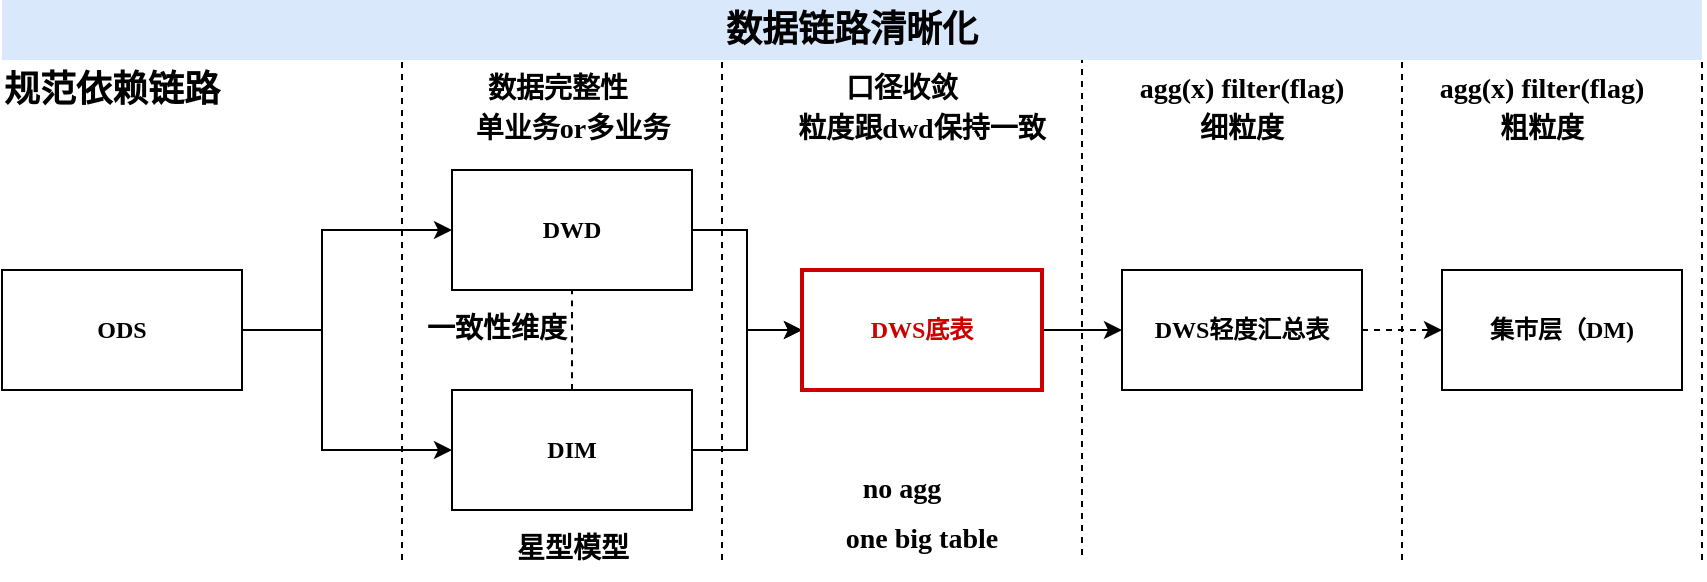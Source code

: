 <mxfile version="21.0.2" type="github">
  <diagram name="第 1 页" id="MpJJtZff5AQATM6ygYIF">
    <mxGraphModel dx="797" dy="411" grid="1" gridSize="10" guides="1" tooltips="1" connect="1" arrows="1" fold="1" page="1" pageScale="1" pageWidth="827" pageHeight="1169" math="0" shadow="0">
      <root>
        <mxCell id="0" />
        <mxCell id="1" parent="0" />
        <mxCell id="arTTNSpRISgWZkCejGCT-1" style="edgeStyle=orthogonalEdgeStyle;rounded=0;orthogonalLoop=1;jettySize=auto;html=1;exitX=1;exitY=0.5;exitDx=0;exitDy=0;fontFamily=微软雅黑;" parent="1" source="arTTNSpRISgWZkCejGCT-3" target="arTTNSpRISgWZkCejGCT-5" edge="1">
          <mxGeometry relative="1" as="geometry">
            <Array as="points">
              <mxPoint x="230" y="545" />
              <mxPoint x="230" y="495" />
            </Array>
          </mxGeometry>
        </mxCell>
        <mxCell id="arTTNSpRISgWZkCejGCT-2" style="edgeStyle=orthogonalEdgeStyle;rounded=0;orthogonalLoop=1;jettySize=auto;html=1;exitX=1;exitY=0.5;exitDx=0;exitDy=0;fontFamily=微软雅黑;" parent="1" source="arTTNSpRISgWZkCejGCT-3" target="arTTNSpRISgWZkCejGCT-7" edge="1">
          <mxGeometry relative="1" as="geometry">
            <Array as="points">
              <mxPoint x="230" y="545" />
              <mxPoint x="230" y="605" />
            </Array>
          </mxGeometry>
        </mxCell>
        <mxCell id="arTTNSpRISgWZkCejGCT-3" value="&lt;b&gt;ODS&lt;/b&gt;" style="rounded=0;whiteSpace=wrap;html=1;fontFamily=微软雅黑;" parent="1" diagramCategory="general" diagramName="Rectangle" vertex="1">
          <mxGeometry x="70" y="515" width="120" height="60" as="geometry" />
        </mxCell>
        <mxCell id="arTTNSpRISgWZkCejGCT-4" style="edgeStyle=orthogonalEdgeStyle;rounded=0;orthogonalLoop=1;jettySize=auto;html=1;exitX=1;exitY=0.5;exitDx=0;exitDy=0;entryX=0;entryY=0.5;entryDx=0;entryDy=0;fontFamily=微软雅黑;" parent="1" source="arTTNSpRISgWZkCejGCT-5" target="arTTNSpRISgWZkCejGCT-12" edge="1">
          <mxGeometry relative="1" as="geometry" />
        </mxCell>
        <mxCell id="arTTNSpRISgWZkCejGCT-5" value="&lt;b&gt;DWD&lt;/b&gt;" style="rounded=0;whiteSpace=wrap;html=1;fontFamily=微软雅黑;" parent="1" diagramCategory="general" diagramName="Rectangle" vertex="1">
          <mxGeometry x="295" y="465" width="120" height="60" as="geometry" />
        </mxCell>
        <mxCell id="arTTNSpRISgWZkCejGCT-7" value="&lt;b&gt;DIM&lt;/b&gt;" style="rounded=0;whiteSpace=wrap;html=1;fontFamily=微软雅黑;" parent="1" diagramCategory="general" diagramName="Rectangle" vertex="1">
          <mxGeometry x="295" y="575" width="120" height="60" as="geometry" />
        </mxCell>
        <mxCell id="arTTNSpRISgWZkCejGCT-9" value="&lt;b&gt;集市层（DM)&lt;/b&gt;" style="rounded=0;whiteSpace=wrap;html=1;fontFamily=微软雅黑;" parent="1" diagramCategory="general" diagramName="Rectangle" vertex="1">
          <mxGeometry x="790" y="515" width="120" height="60" as="geometry" />
        </mxCell>
        <mxCell id="arTTNSpRISgWZkCejGCT-10" style="edgeStyle=orthogonalEdgeStyle;rounded=0;orthogonalLoop=1;jettySize=auto;html=1;exitX=1;exitY=0.5;exitDx=0;exitDy=0;entryX=0;entryY=0.5;entryDx=0;entryDy=0;fontFamily=微软雅黑;" parent="1" source="arTTNSpRISgWZkCejGCT-7" target="arTTNSpRISgWZkCejGCT-12" edge="1">
          <mxGeometry relative="1" as="geometry" />
        </mxCell>
        <mxCell id="arTTNSpRISgWZkCejGCT-11" value="&lt;b&gt;&lt;font style=&quot;font-size: 18px;&quot;&gt;规范依赖链路&lt;/font&gt;&lt;/b&gt;" style="text;html=1;strokeColor=none;fillColor=none;align=center;verticalAlign=middle;whiteSpace=wrap;rounded=0;fontFamily=微软雅黑;" parent="1" diagramCategory="general" diagramName="text" vertex="1">
          <mxGeometry x="70" y="415" width="110" height="20" as="geometry" />
        </mxCell>
        <mxCell id="arTTNSpRISgWZkCejGCT-18" style="edgeStyle=orthogonalEdgeStyle;rounded=0;orthogonalLoop=1;jettySize=auto;html=1;exitX=1;exitY=0.5;exitDx=0;exitDy=0;entryX=0;entryY=0.5;entryDx=0;entryDy=0;fontSize=16;fontFamily=微软雅黑;" parent="1" source="arTTNSpRISgWZkCejGCT-12" target="arTTNSpRISgWZkCejGCT-17" edge="1">
          <mxGeometry relative="1" as="geometry" />
        </mxCell>
        <mxCell id="arTTNSpRISgWZkCejGCT-12" value="&lt;b&gt;&lt;font color=&quot;#cc0000&quot;&gt;DWS底表&lt;/font&gt;&lt;/b&gt;" style="rounded=0;whiteSpace=wrap;html=1;strokeColor=#CC0000;strokeWidth=2;fontFamily=微软雅黑;" parent="1" diagramCategory="general" diagramName="Rectangle" vertex="1">
          <mxGeometry x="470" y="515" width="120" height="60" as="geometry" />
        </mxCell>
        <mxCell id="arTTNSpRISgWZkCejGCT-14" value="" style="endArrow=none;dashed=1;html=1;rounded=0;fontSize=16;fontFamily=微软雅黑;" parent="1" edge="1">
          <mxGeometry width="50" height="50" relative="1" as="geometry">
            <mxPoint x="270" y="660" as="sourcePoint" />
            <mxPoint x="270" y="410" as="targetPoint" />
          </mxGeometry>
        </mxCell>
        <mxCell id="arTTNSpRISgWZkCejGCT-15" value="" style="endArrow=none;dashed=1;html=1;rounded=0;fontSize=16;fontFamily=微软雅黑;" parent="1" edge="1">
          <mxGeometry width="50" height="50" relative="1" as="geometry">
            <mxPoint x="430" y="660" as="sourcePoint" />
            <mxPoint x="430" y="410" as="targetPoint" />
          </mxGeometry>
        </mxCell>
        <mxCell id="arTTNSpRISgWZkCejGCT-16" value="" style="endArrow=none;dashed=1;html=1;rounded=0;fontSize=16;exitX=1;exitY=0.75;exitDx=0;exitDy=0;fontFamily=微软雅黑;" parent="1" source="arTTNSpRISgWZkCejGCT-23" edge="1">
          <mxGeometry width="50" height="50" relative="1" as="geometry">
            <mxPoint x="610" y="720" as="sourcePoint" />
            <mxPoint x="610" y="410" as="targetPoint" />
          </mxGeometry>
        </mxCell>
        <mxCell id="arTTNSpRISgWZkCejGCT-19" style="edgeStyle=orthogonalEdgeStyle;rounded=0;orthogonalLoop=1;jettySize=auto;html=1;exitX=1;exitY=0.5;exitDx=0;exitDy=0;entryX=0;entryY=0.5;entryDx=0;entryDy=0;fontSize=16;dashed=1;fontFamily=微软雅黑;" parent="1" source="arTTNSpRISgWZkCejGCT-17" target="arTTNSpRISgWZkCejGCT-9" edge="1">
          <mxGeometry relative="1" as="geometry" />
        </mxCell>
        <mxCell id="arTTNSpRISgWZkCejGCT-17" value="&lt;b&gt;DWS轻度汇总表&lt;/b&gt;" style="rounded=0;whiteSpace=wrap;html=1;fontFamily=微软雅黑;" parent="1" diagramCategory="general" diagramName="Rectangle" vertex="1">
          <mxGeometry x="630" y="515" width="120" height="60" as="geometry" />
        </mxCell>
        <mxCell id="arTTNSpRISgWZkCejGCT-20" value="" style="endArrow=none;dashed=1;html=1;rounded=0;fontSize=16;fontFamily=微软雅黑;entryX=0;entryY=0;entryDx=0;entryDy=0;" parent="1" edge="1" target="arTTNSpRISgWZkCejGCT-29">
          <mxGeometry width="50" height="50" relative="1" as="geometry">
            <mxPoint x="770" y="660" as="sourcePoint" />
            <mxPoint x="770" y="420" as="targetPoint" />
          </mxGeometry>
        </mxCell>
        <mxCell id="arTTNSpRISgWZkCejGCT-22" value="口径收敛" style="text;html=1;strokeColor=none;fillColor=none;align=center;verticalAlign=middle;whiteSpace=wrap;rounded=0;fontSize=14;fontStyle=1;fontFamily=微软雅黑;" parent="1" vertex="1">
          <mxGeometry x="440" y="410" width="160" height="30" as="geometry" />
        </mxCell>
        <mxCell id="arTTNSpRISgWZkCejGCT-23" value="one big table" style="text;html=1;strokeColor=none;fillColor=none;align=center;verticalAlign=middle;whiteSpace=wrap;rounded=0;fontSize=14;fontStyle=1;fontFamily=微软雅黑;" parent="1" vertex="1">
          <mxGeometry x="450" y="635" width="160" height="30" as="geometry" />
        </mxCell>
        <mxCell id="arTTNSpRISgWZkCejGCT-24" value="星型模型" style="text;html=1;strokeColor=none;fillColor=none;align=center;verticalAlign=middle;whiteSpace=wrap;rounded=0;fontSize=14;fontStyle=1;fontFamily=微软雅黑;" parent="1" vertex="1">
          <mxGeometry x="287.5" y="640" width="135" height="30" as="geometry" />
        </mxCell>
        <mxCell id="arTTNSpRISgWZkCejGCT-25" value="粒度跟dwd保持一致" style="text;html=1;strokeColor=none;fillColor=none;align=center;verticalAlign=middle;whiteSpace=wrap;rounded=0;fontSize=14;fontStyle=1;fontFamily=微软雅黑;" parent="1" vertex="1">
          <mxGeometry x="450" y="430" width="160" height="30" as="geometry" />
        </mxCell>
        <mxCell id="arTTNSpRISgWZkCejGCT-26" value="agg(x) filter(flag)" style="text;html=1;strokeColor=none;fillColor=none;align=center;verticalAlign=middle;whiteSpace=wrap;rounded=0;fontSize=14;fontStyle=1;fontFamily=微软雅黑;" parent="1" vertex="1">
          <mxGeometry x="620" y="410" width="140" height="30" as="geometry" />
        </mxCell>
        <mxCell id="arTTNSpRISgWZkCejGCT-27" value="" style="endArrow=none;dashed=1;html=1;rounded=0;fontSize=16;fontFamily=微软雅黑;entryX=1;entryY=1;entryDx=0;entryDy=0;" parent="1" edge="1" target="arTTNSpRISgWZkCejGCT-34">
          <mxGeometry width="50" height="50" relative="1" as="geometry">
            <mxPoint x="920" y="660" as="sourcePoint" />
            <mxPoint x="920" y="420" as="targetPoint" />
          </mxGeometry>
        </mxCell>
        <mxCell id="arTTNSpRISgWZkCejGCT-28" value="单业务or多业务" style="text;html=1;strokeColor=none;fillColor=none;align=center;verticalAlign=middle;whiteSpace=wrap;rounded=0;fontSize=14;fontStyle=1;fontFamily=微软雅黑;" parent="1" vertex="1">
          <mxGeometry x="282.5" y="430" width="145" height="30" as="geometry" />
        </mxCell>
        <mxCell id="arTTNSpRISgWZkCejGCT-29" value="agg(x) filter(flag)" style="text;html=1;strokeColor=none;fillColor=none;align=center;verticalAlign=middle;whiteSpace=wrap;rounded=0;fontSize=14;fontStyle=1;fontFamily=微软雅黑;" parent="1" vertex="1">
          <mxGeometry x="770" y="410" width="140" height="30" as="geometry" />
        </mxCell>
        <mxCell id="arTTNSpRISgWZkCejGCT-30" value="no agg" style="text;html=1;strokeColor=none;fillColor=none;align=center;verticalAlign=middle;whiteSpace=wrap;rounded=0;fontSize=14;fontStyle=1;fontFamily=微软雅黑;" parent="1" vertex="1">
          <mxGeometry x="440" y="610" width="160" height="30" as="geometry" />
        </mxCell>
        <mxCell id="arTTNSpRISgWZkCejGCT-31" value="数据完整性" style="text;html=1;strokeColor=none;fillColor=none;align=center;verticalAlign=middle;whiteSpace=wrap;rounded=0;fontSize=14;fontStyle=1;fontFamily=微软雅黑;" parent="1" vertex="1">
          <mxGeometry x="267.5" y="410" width="160" height="30" as="geometry" />
        </mxCell>
        <mxCell id="arTTNSpRISgWZkCejGCT-32" value="细粒度" style="text;html=1;strokeColor=none;fillColor=none;align=center;verticalAlign=middle;whiteSpace=wrap;rounded=0;fontSize=14;fontStyle=1;fontFamily=微软雅黑;" parent="1" vertex="1">
          <mxGeometry x="610" y="430" width="160" height="30" as="geometry" />
        </mxCell>
        <mxCell id="arTTNSpRISgWZkCejGCT-33" value="粗粒度" style="text;html=1;strokeColor=none;fillColor=none;align=center;verticalAlign=middle;whiteSpace=wrap;rounded=0;fontSize=14;fontStyle=1;fontFamily=微软雅黑;" parent="1" vertex="1">
          <mxGeometry x="760" y="430" width="160" height="30" as="geometry" />
        </mxCell>
        <mxCell id="arTTNSpRISgWZkCejGCT-34" value="&lt;font size=&quot;1&quot; color=&quot;#000000&quot;&gt;&lt;b style=&quot;font-size: 18px;&quot;&gt;数据链路清晰化&lt;/b&gt;&lt;/font&gt;" style="rounded=0;whiteSpace=wrap;html=1;strokeColor=none;strokeWidth=1;fontSize=14;fillColor=#dae8fc;fontFamily=微软雅黑;" parent="1" vertex="1">
          <mxGeometry x="70" y="380" width="850" height="30" as="geometry" />
        </mxCell>
        <mxCell id="arTTNSpRISgWZkCejGCT-35" value="一致性维度" style="text;html=1;strokeColor=none;fillColor=none;align=center;verticalAlign=middle;whiteSpace=wrap;rounded=0;fontSize=14;fontStyle=1;fontFamily=微软雅黑;" parent="1" vertex="1">
          <mxGeometry x="250" y="530" width="135" height="30" as="geometry" />
        </mxCell>
        <mxCell id="arTTNSpRISgWZkCejGCT-37" value="" style="endArrow=none;html=1;dashed=1;fontSize=14;fontColor=#000000;curved=1;entryX=0.5;entryY=1;entryDx=0;entryDy=0;fontFamily=微软雅黑;" parent="1" source="arTTNSpRISgWZkCejGCT-7" target="arTTNSpRISgWZkCejGCT-5" edge="1">
          <mxGeometry width="50" height="50" relative="1" as="geometry">
            <mxPoint x="160" y="810" as="sourcePoint" />
            <mxPoint x="210" y="760" as="targetPoint" />
          </mxGeometry>
        </mxCell>
      </root>
    </mxGraphModel>
  </diagram>
</mxfile>
